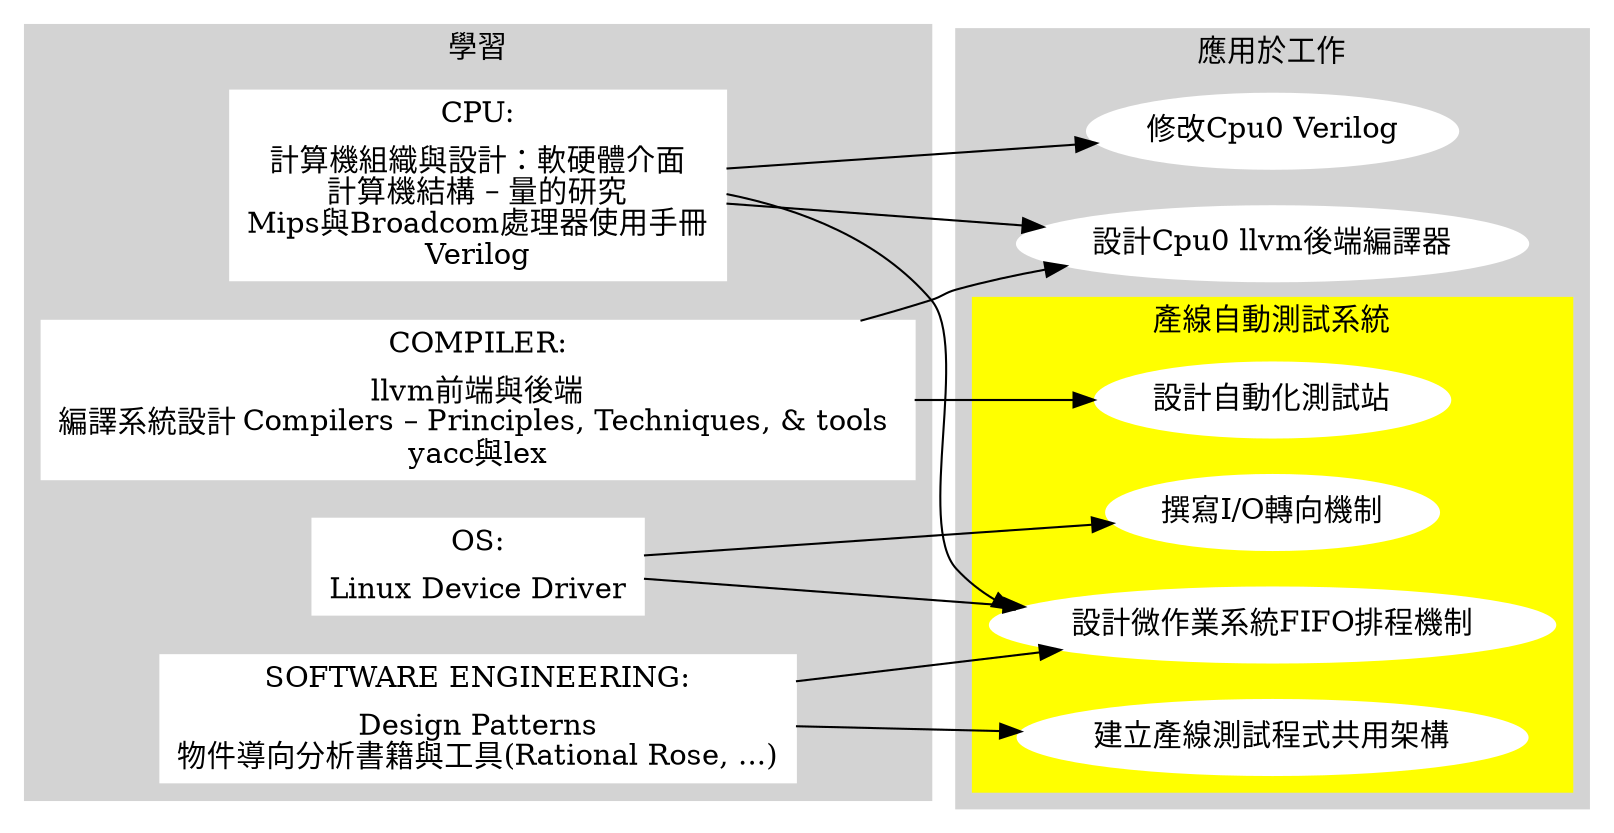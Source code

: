// Free usage license, author: Chung-Shu Chen 陳鍾樞

digraph G {

  rankdir=LR;
  subgraph cluster_0 {
    style=filled;
    label = "學習";
    node [shape=record,style=filled,color=white]; CPU [label="CPU:|計算機組織與設計：軟硬體介面\n計算機結構 – 量的研究\nMips與Broadcom處理器使用手冊\nVerilog"];
    node [style=filled,color=white]; COMPILER [label="COMPILER:|llvm前端與後端\n編譯系統設計 Compilers – Principles, Techniques, & tools \nyacc與lex"];
    node [style=filled,color=white]; OS [label="OS:|Linux Device Driver"]; 
    node [style=filled,color=white]; "SOFTWARE ENGINEERING" [label="SOFTWARE ENGINEERING:|Design Patterns\n物件導向分析書籍與工具(Rational Rose, ...)"]; 
    color=lightgrey;
  }
  subgraph cluster_1 {
    style=filled;
    color=lightgrey;
    label = "應用於工作";
    node [style=filled,color=white]; verilog [label="修改Cpu0 Verilog"];
    node [style=filled,color=white]; backend [label="設計Cpu0 llvm後端編譯器"];
    subgraph cluster_1_1 {
      color=yellow;
      label = "產線自動測試系統";
      //node [style=filled,color=white]; codewarrior [label="找出Code Warrior編譯器設計錯誤"];
      node [style=filled,color=white]; tinyos [label="設計微作業系統FIFO排程機制"];
      node [style=filled,color=white]; teststation [label="設計自動化測試站"];
      node [style=filled,color=white]; io [label="撰寫I/O轉向機制"];
      node [style=filled,color=white]; bltc [label="建立產線測試程式共用架構"];
    }
  }
  CPU -> verilog;
  //CPU -> codewarrior;
  CPU -> tinyos;
  CPU -> backend;
  COMPILER -> backend;
  //COMPILER -> codewarrior;
  COMPILER -> teststation;
  OS -> tinyos;
  OS -> io;
  "SOFTWARE ENGINEERING" -> tinyos;
  "SOFTWARE ENGINEERING" -> bltc;

}